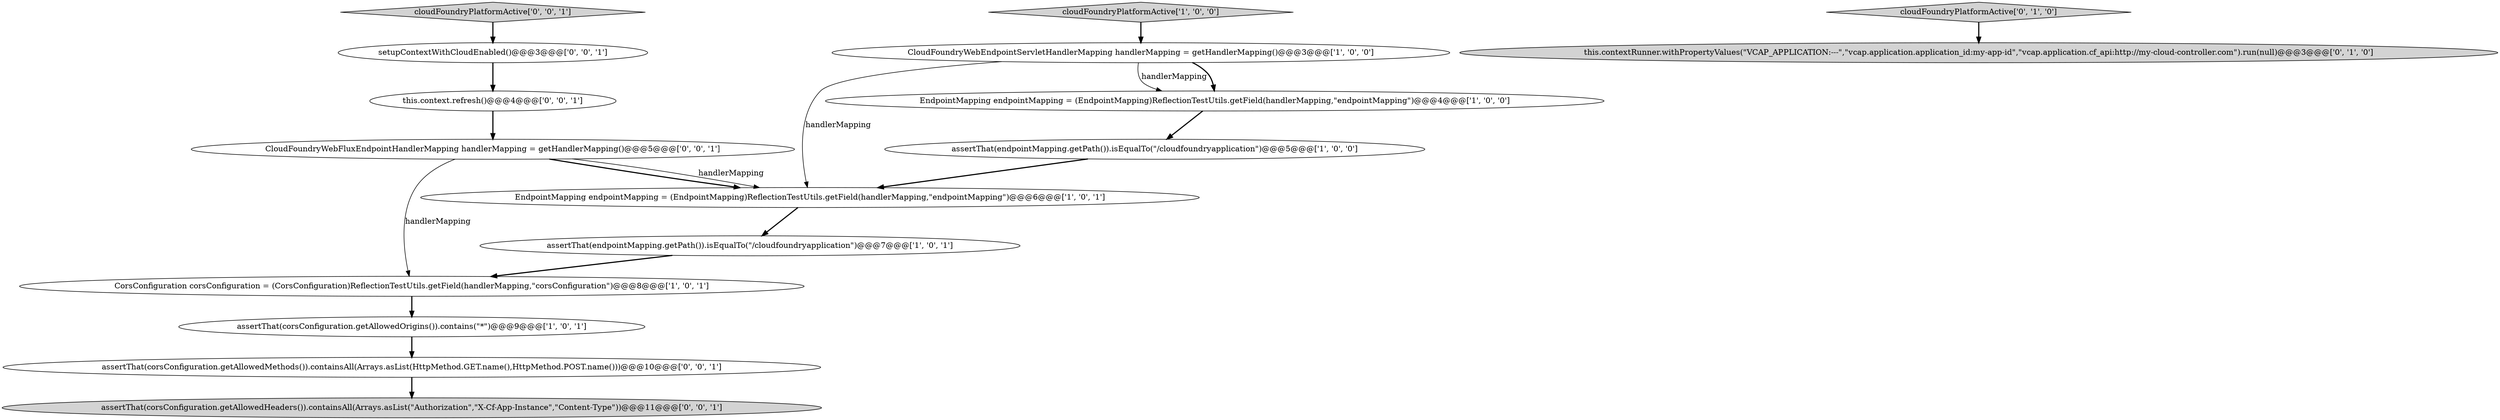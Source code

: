 digraph {
7 [style = filled, label = "CorsConfiguration corsConfiguration = (CorsConfiguration)ReflectionTestUtils.getField(handlerMapping,\"corsConfiguration\")@@@8@@@['1', '0', '1']", fillcolor = white, shape = ellipse image = "AAA0AAABBB1BBB"];
6 [style = filled, label = "assertThat(endpointMapping.getPath()).isEqualTo(\"/cloudfoundryapplication\")@@@7@@@['1', '0', '1']", fillcolor = white, shape = ellipse image = "AAA0AAABBB1BBB"];
10 [style = filled, label = "CloudFoundryWebFluxEndpointHandlerMapping handlerMapping = getHandlerMapping()@@@5@@@['0', '0', '1']", fillcolor = white, shape = ellipse image = "AAA0AAABBB3BBB"];
2 [style = filled, label = "assertThat(endpointMapping.getPath()).isEqualTo(\"/cloudfoundryapplication\")@@@5@@@['1', '0', '0']", fillcolor = white, shape = ellipse image = "AAA0AAABBB1BBB"];
11 [style = filled, label = "assertThat(corsConfiguration.getAllowedMethods()).containsAll(Arrays.asList(HttpMethod.GET.name(),HttpMethod.POST.name()))@@@10@@@['0', '0', '1']", fillcolor = white, shape = ellipse image = "AAA0AAABBB3BBB"];
12 [style = filled, label = "cloudFoundryPlatformActive['0', '0', '1']", fillcolor = lightgray, shape = diamond image = "AAA0AAABBB3BBB"];
5 [style = filled, label = "EndpointMapping endpointMapping = (EndpointMapping)ReflectionTestUtils.getField(handlerMapping,\"endpointMapping\")@@@6@@@['1', '0', '1']", fillcolor = white, shape = ellipse image = "AAA0AAABBB1BBB"];
13 [style = filled, label = "setupContextWithCloudEnabled()@@@3@@@['0', '0', '1']", fillcolor = white, shape = ellipse image = "AAA0AAABBB3BBB"];
15 [style = filled, label = "assertThat(corsConfiguration.getAllowedHeaders()).containsAll(Arrays.asList(\"Authorization\",\"X-Cf-App-Instance\",\"Content-Type\"))@@@11@@@['0', '0', '1']", fillcolor = lightgray, shape = ellipse image = "AAA0AAABBB3BBB"];
4 [style = filled, label = "cloudFoundryPlatformActive['1', '0', '0']", fillcolor = lightgray, shape = diamond image = "AAA0AAABBB1BBB"];
8 [style = filled, label = "cloudFoundryPlatformActive['0', '1', '0']", fillcolor = lightgray, shape = diamond image = "AAA0AAABBB2BBB"];
3 [style = filled, label = "assertThat(corsConfiguration.getAllowedOrigins()).contains(\"*\")@@@9@@@['1', '0', '1']", fillcolor = white, shape = ellipse image = "AAA0AAABBB1BBB"];
1 [style = filled, label = "CloudFoundryWebEndpointServletHandlerMapping handlerMapping = getHandlerMapping()@@@3@@@['1', '0', '0']", fillcolor = white, shape = ellipse image = "AAA0AAABBB1BBB"];
0 [style = filled, label = "EndpointMapping endpointMapping = (EndpointMapping)ReflectionTestUtils.getField(handlerMapping,\"endpointMapping\")@@@4@@@['1', '0', '0']", fillcolor = white, shape = ellipse image = "AAA0AAABBB1BBB"];
14 [style = filled, label = "this.context.refresh()@@@4@@@['0', '0', '1']", fillcolor = white, shape = ellipse image = "AAA0AAABBB3BBB"];
9 [style = filled, label = "this.contextRunner.withPropertyValues(\"VCAP_APPLICATION:---\",\"vcap.application.application_id:my-app-id\",\"vcap.application.cf_api:http://my-cloud-controller.com\").run(null)@@@3@@@['0', '1', '0']", fillcolor = lightgray, shape = ellipse image = "AAA0AAABBB2BBB"];
12->13 [style = bold, label=""];
1->0 [style = solid, label="handlerMapping"];
0->2 [style = bold, label=""];
2->5 [style = bold, label=""];
10->7 [style = solid, label="handlerMapping"];
6->7 [style = bold, label=""];
8->9 [style = bold, label=""];
13->14 [style = bold, label=""];
14->10 [style = bold, label=""];
3->11 [style = bold, label=""];
11->15 [style = bold, label=""];
10->5 [style = bold, label=""];
5->6 [style = bold, label=""];
4->1 [style = bold, label=""];
1->5 [style = solid, label="handlerMapping"];
1->0 [style = bold, label=""];
10->5 [style = solid, label="handlerMapping"];
7->3 [style = bold, label=""];
}
